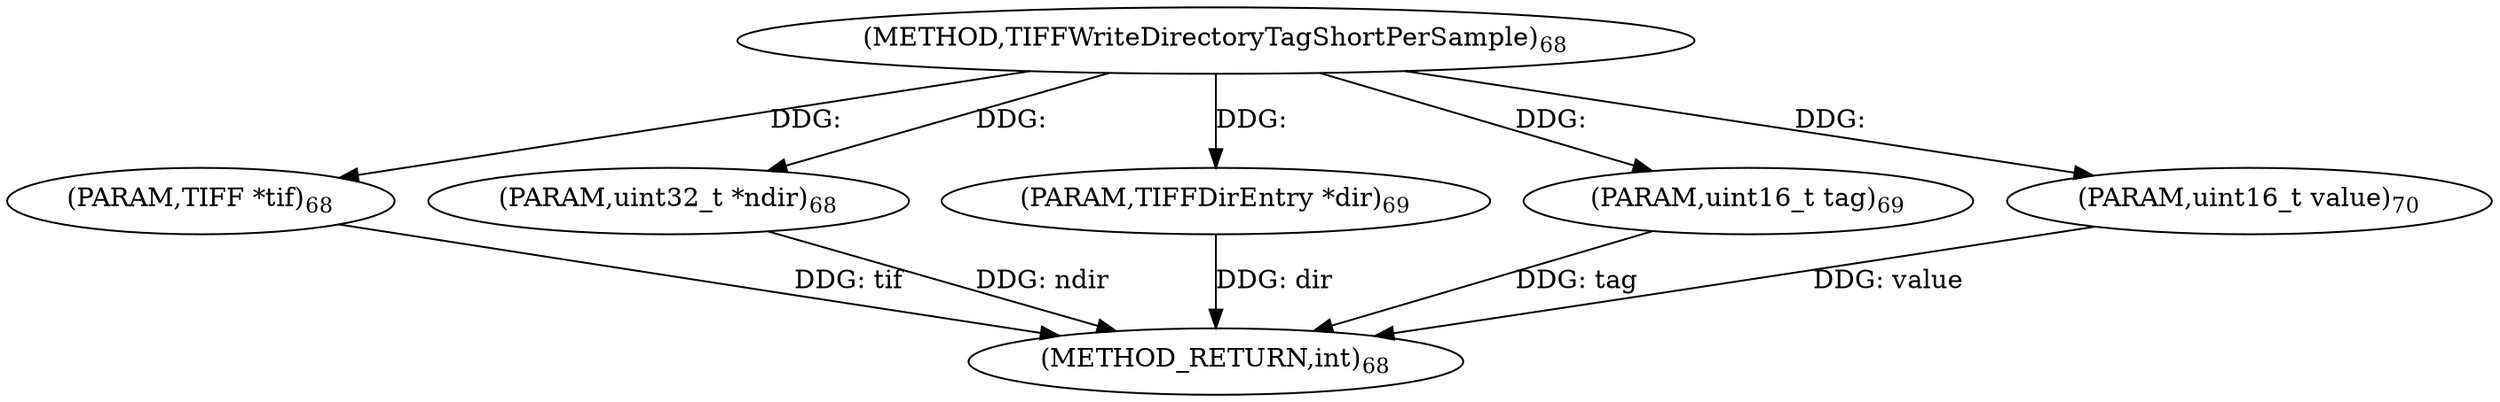 digraph "TIFFWriteDirectoryTagShortPerSample" {  
"63999" [label = <(METHOD,TIFFWriteDirectoryTagShortPerSample)<SUB>68</SUB>> ]
"64005" [label = <(METHOD_RETURN,int)<SUB>68</SUB>> ]
"64000" [label = <(PARAM,TIFF *tif)<SUB>68</SUB>> ]
"64001" [label = <(PARAM,uint32_t *ndir)<SUB>68</SUB>> ]
"64002" [label = <(PARAM,TIFFDirEntry *dir)<SUB>69</SUB>> ]
"64003" [label = <(PARAM,uint16_t tag)<SUB>69</SUB>> ]
"64004" [label = <(PARAM,uint16_t value)<SUB>70</SUB>> ]
  "64000" -> "64005"  [ label = "DDG: tif"] 
  "64001" -> "64005"  [ label = "DDG: ndir"] 
  "64002" -> "64005"  [ label = "DDG: dir"] 
  "64003" -> "64005"  [ label = "DDG: tag"] 
  "64004" -> "64005"  [ label = "DDG: value"] 
  "63999" -> "64000"  [ label = "DDG: "] 
  "63999" -> "64001"  [ label = "DDG: "] 
  "63999" -> "64002"  [ label = "DDG: "] 
  "63999" -> "64003"  [ label = "DDG: "] 
  "63999" -> "64004"  [ label = "DDG: "] 
}
